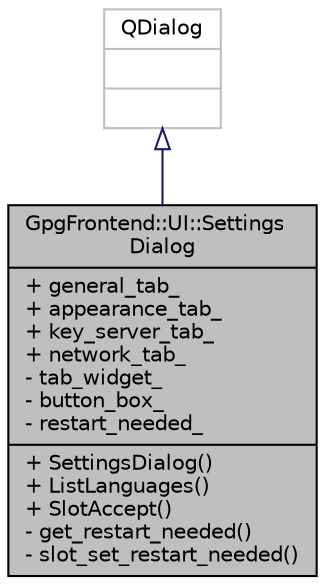digraph "GpgFrontend::UI::SettingsDialog"
{
 // INTERACTIVE_SVG=YES
 // LATEX_PDF_SIZE
  edge [fontname="Helvetica",fontsize="10",labelfontname="Helvetica",labelfontsize="10"];
  node [fontname="Helvetica",fontsize="10",shape=record];
  Node1 [label="{GpgFrontend::UI::Settings\lDialog\n|+ general_tab_\l+ appearance_tab_\l+ key_server_tab_\l+ network_tab_\l- tab_widget_\l- button_box_\l- restart_needed_\l|+ SettingsDialog()\l+ ListLanguages()\l+ SlotAccept()\l- get_restart_needed()\l- slot_set_restart_needed()\l}",height=0.2,width=0.4,color="black", fillcolor="grey75", style="filled", fontcolor="black",tooltip=" "];
  Node2 -> Node1 [dir="back",color="midnightblue",fontsize="10",style="solid",arrowtail="onormal",fontname="Helvetica"];
  Node2 [label="{QDialog\n||}",height=0.2,width=0.4,color="grey75", fillcolor="white", style="filled",tooltip=" "];
}
